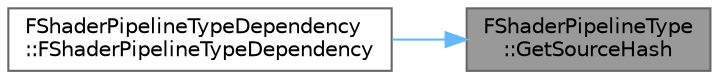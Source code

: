 digraph "FShaderPipelineType::GetSourceHash"
{
 // INTERACTIVE_SVG=YES
 // LATEX_PDF_SIZE
  bgcolor="transparent";
  edge [fontname=Helvetica,fontsize=10,labelfontname=Helvetica,labelfontsize=10];
  node [fontname=Helvetica,fontsize=10,shape=box,height=0.2,width=0.4];
  rankdir="RL";
  Node1 [id="Node000001",label="FShaderPipelineType\l::GetSourceHash",height=0.2,width=0.4,color="gray40", fillcolor="grey60", style="filled", fontcolor="black",tooltip="Calculates a Hash based on this shader pipeline type stages' source code and includes."];
  Node1 -> Node2 [id="edge1_Node000001_Node000002",dir="back",color="steelblue1",style="solid",tooltip=" "];
  Node2 [id="Node000002",label="FShaderPipelineTypeDependency\l::FShaderPipelineTypeDependency",height=0.2,width=0.4,color="grey40", fillcolor="white", style="filled",URL="$d4/d13/classFShaderPipelineTypeDependency.html#a13259f87d6b425f8539e987f9ab5f23e",tooltip=" "];
}

